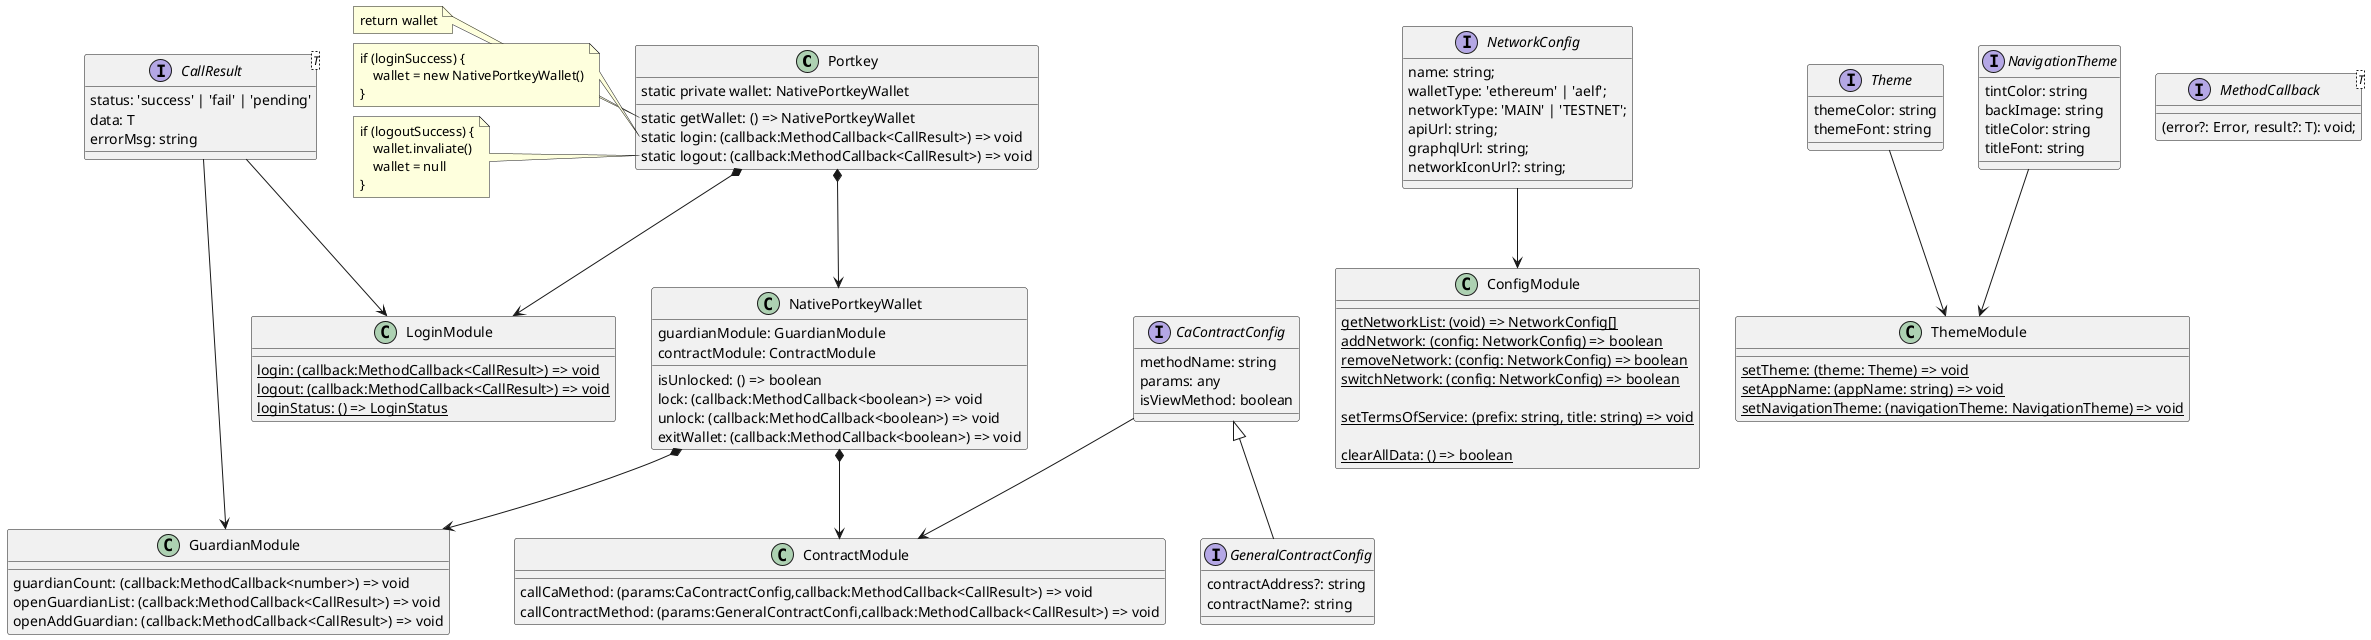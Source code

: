 @startuml wallet

class Portkey {
    static private wallet: NativePortkeyWallet
    static getWallet: () => NativePortkeyWallet
    static login: (callback:MethodCallback<CallResult>) => void
    static logout: (callback:MethodCallback<CallResult>) => void
}

note left of Portkey::getWallet
    return wallet
end note
note left of Portkey::login
    if (loginSuccess) {
        wallet = new NativePortkeyWallet()
    }
end note
note left of Portkey::logout
    if (logoutSuccess) {
        wallet.invaliate()
        wallet = null
    }
end note

class NativePortkeyWallet {
    isUnlocked: () => boolean
    lock: (callback:MethodCallback<boolean>) => void
    unlock: (callback:MethodCallback<boolean>) => void
    exitWallet: (callback:MethodCallback<boolean>) => void

    guardianModule: GuardianModule
    contractModule: ContractModule
}

class LoginModule {
    {static} login: (callback:MethodCallback<CallResult>) => void
    {static} logout: (callback:MethodCallback<CallResult>) => void
    {static} loginStatus: () => LoginStatus
}

class GuardianModule {
    guardianCount: (callback:MethodCallback<number>) => void
    openGuardianList: (callback:MethodCallback<CallResult>) => void
    openAddGuardian: (callback:MethodCallback<CallResult>) => void
}

class ConfigModule {
    {static} getNetworkList: (void) => NetworkConfig[]
    {static} addNetwork: (config: NetworkConfig) => boolean
    {static} removeNetwork: (config: NetworkConfig) => boolean
    {static} switchNetwork: (config: NetworkConfig) => boolean
    
    {static} setTermsOfService: (prefix: string, title: string) => void
    
    {static} clearAllData: () => boolean
}

interface NetworkConfig {
    name: string;
    walletType: 'ethereum' | 'aelf';
    networkType: 'MAIN' | 'TESTNET';
    apiUrl: string;
    graphqlUrl: string;
    networkIconUrl?: string;
}

class ThemeModule {
    {static} setTheme: (theme: Theme) => void
    {static} setAppName: (appName: string) => void
    {static} setNavigationTheme: (navigationTheme: NavigationTheme) => void
}

interface Theme {
    themeColor: string
    themeFont: string
}

interface NavigationTheme {
    tintColor: string
    backImage: string
    titleColor: string
    titleFont: string
}

class ContractModule {
    callCaMethod: (params:CaContractConfig,callback:MethodCallback<CallResult>) => void
    callContractMethod: (params:GeneralContractConfi,callback:MethodCallback<CallResult>) => void
}

interface MethodCallback<T> {
    (error?: Error, result?: T): void;
}

interface CaContractConfig {
    methodName: string
    params: any
    isViewMethod: boolean
}

interface GeneralContractConfig extends CaContractConfig {
    contractAddress?: string
    contractName?: string
}

interface CallResult<T> {
    status: 'success' | 'fail' | 'pending'
    data: T
    errorMsg: string
}

' MethodCallback --> NativePortkeyWallet
' MethodCallback --> GuardianManager
' CaContractConfig --> NativePortkeyWallet
' AddGuardianConfig --> GuardianManager
' AddGuardianResult --> GuardianManager
Portkey *--> NativePortkeyWallet
Portkey *--> LoginModule
NativePortkeyWallet *--> GuardianModule
NativePortkeyWallet *--> ContractModule

CallResult --> LoginModule
CallResult --> GuardianModule
NetworkConfig --> ConfigModule
Theme --> ThemeModule
NavigationTheme --> ThemeModule
CaContractConfig --> ContractModule

@enduml

